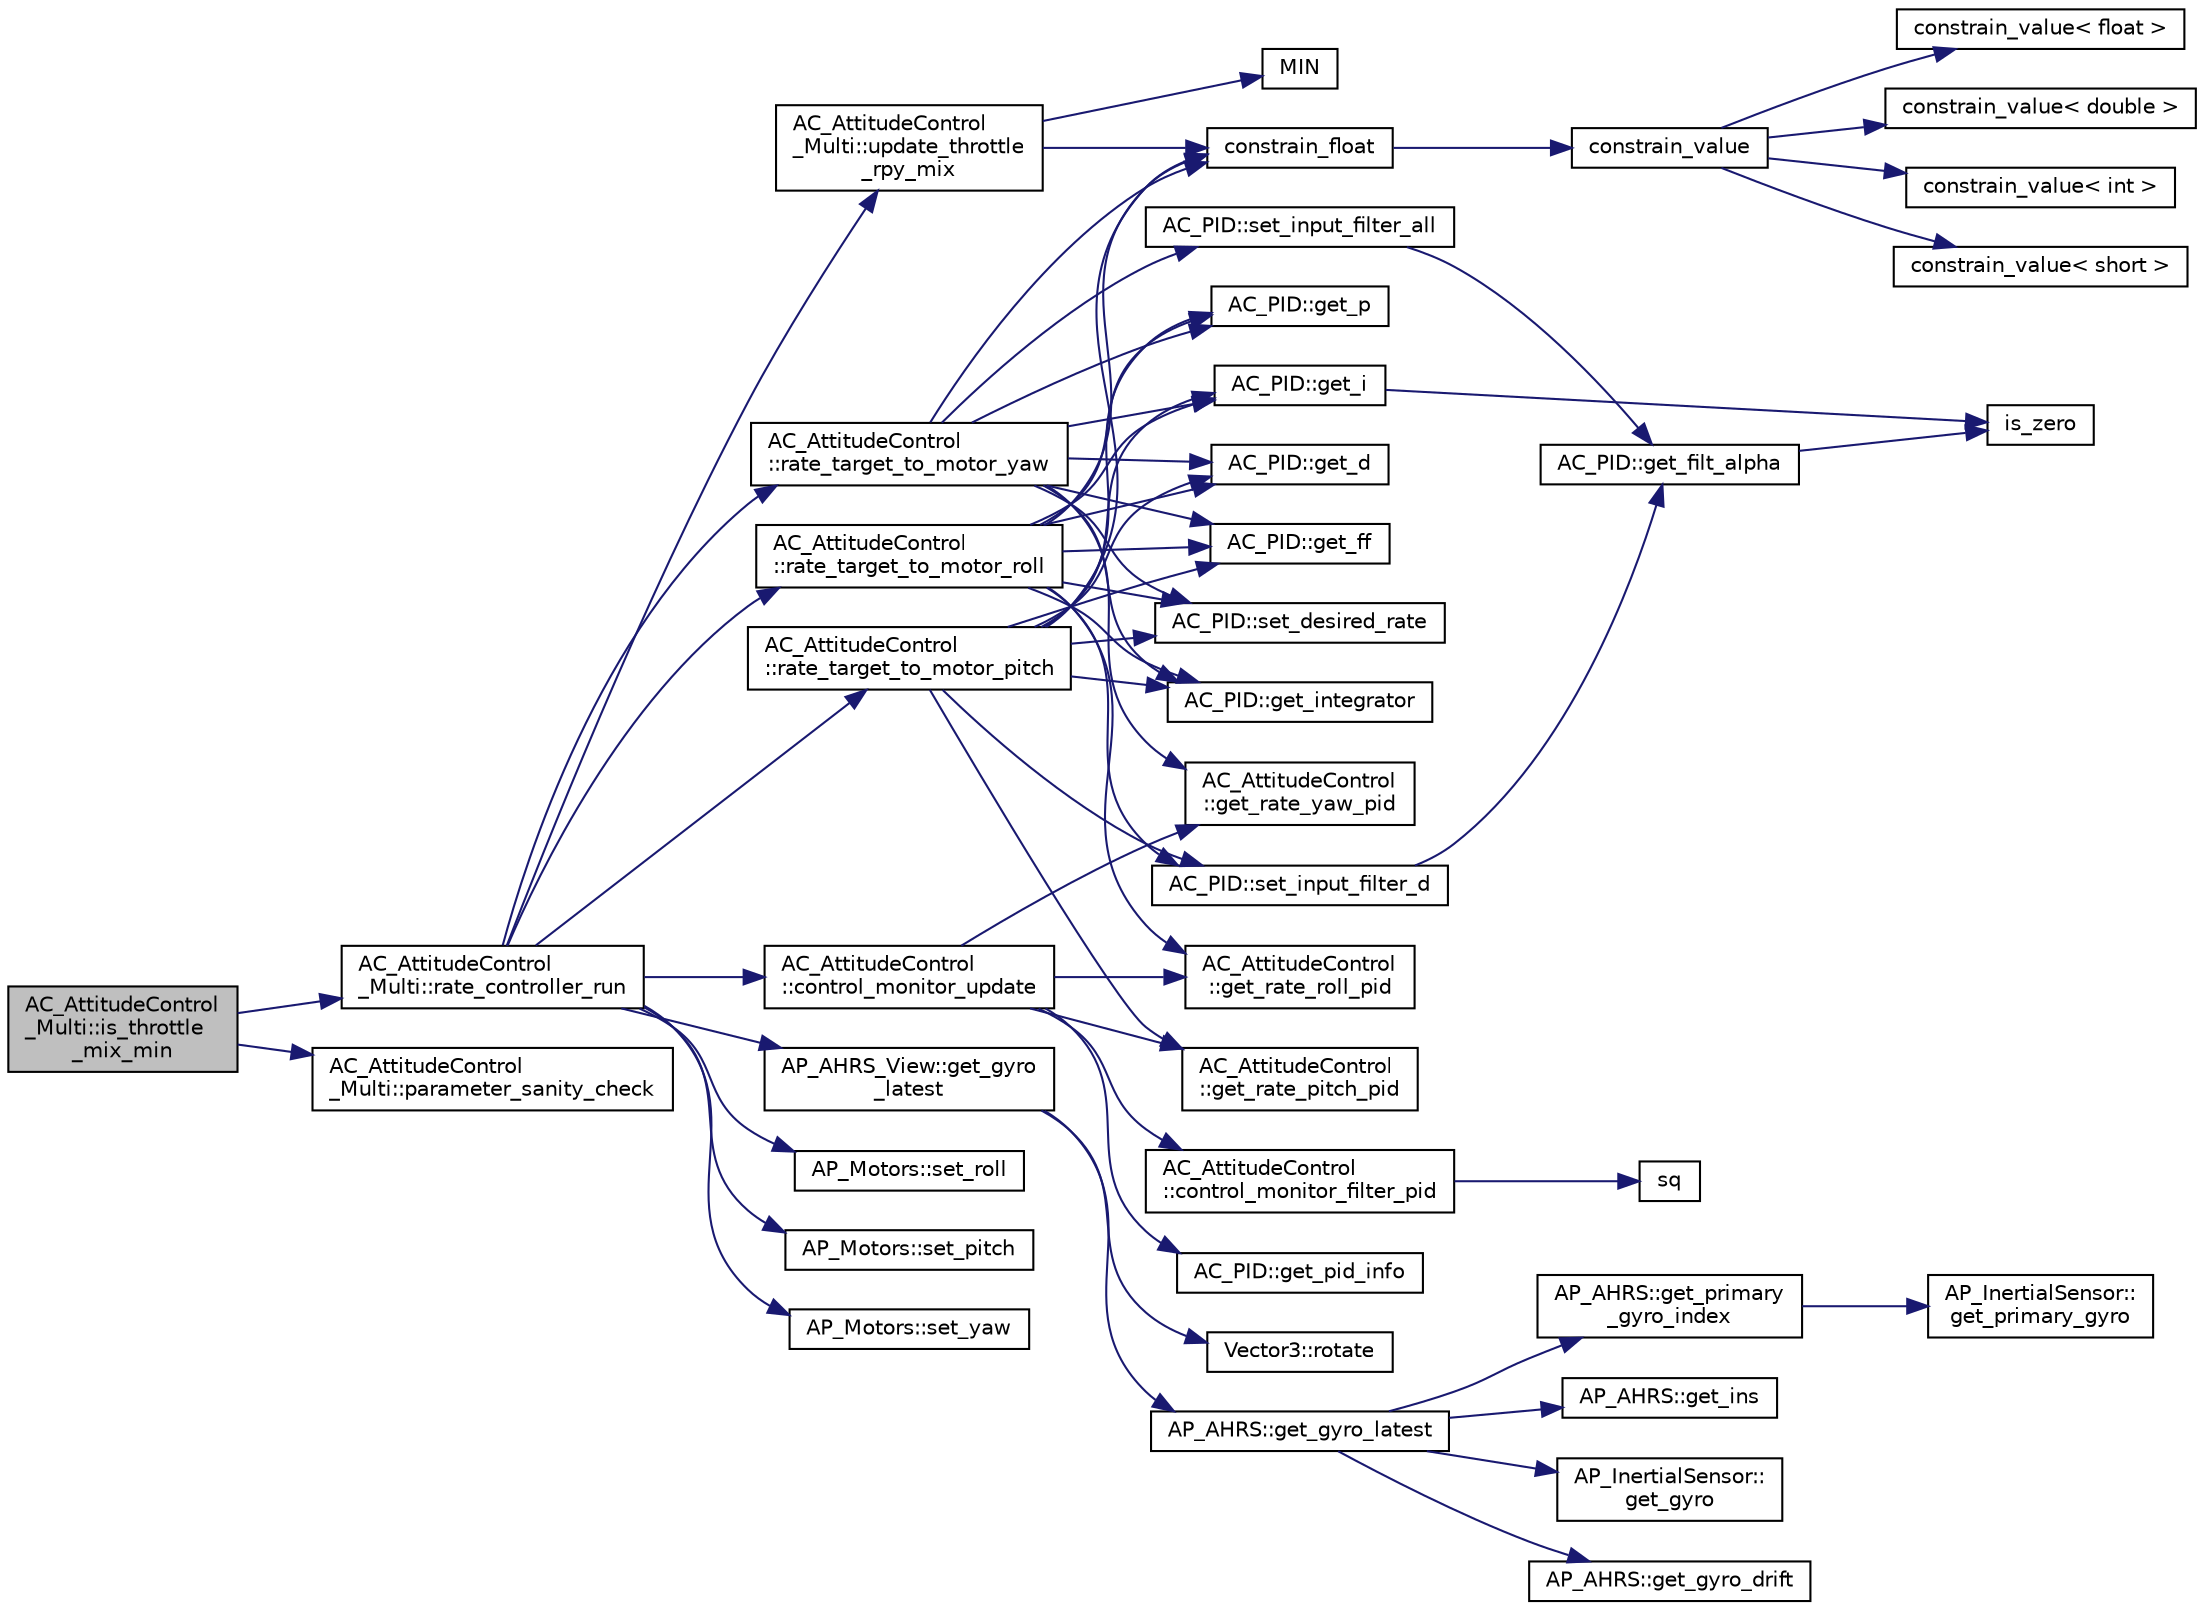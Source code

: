 digraph "AC_AttitudeControl_Multi::is_throttle_mix_min"
{
 // INTERACTIVE_SVG=YES
  edge [fontname="Helvetica",fontsize="10",labelfontname="Helvetica",labelfontsize="10"];
  node [fontname="Helvetica",fontsize="10",shape=record];
  rankdir="LR";
  Node1 [label="AC_AttitudeControl\l_Multi::is_throttle\l_mix_min",height=0.2,width=0.4,color="black", fillcolor="grey75", style="filled", fontcolor="black"];
  Node1 -> Node2 [color="midnightblue",fontsize="10",style="solid",fontname="Helvetica"];
  Node2 [label="AC_AttitudeControl\l_Multi::rate_controller_run",height=0.2,width=0.4,color="black", fillcolor="white", style="filled",URL="$classAC__AttitudeControl__Multi.html#a5b0f032a592442fb04a83ac254442b4c"];
  Node2 -> Node3 [color="midnightblue",fontsize="10",style="solid",fontname="Helvetica"];
  Node3 [label="AC_AttitudeControl\l_Multi::update_throttle\l_rpy_mix",height=0.2,width=0.4,color="black", fillcolor="white", style="filled",URL="$classAC__AttitudeControl__Multi.html#a9125f4bac934eae2cd431a50ea790f46"];
  Node3 -> Node4 [color="midnightblue",fontsize="10",style="solid",fontname="Helvetica"];
  Node4 [label="MIN",height=0.2,width=0.4,color="black", fillcolor="white", style="filled",URL="$AP__Math_8h.html#a6b187a3fa1e9f663e89175e7e8e213d6"];
  Node3 -> Node5 [color="midnightblue",fontsize="10",style="solid",fontname="Helvetica"];
  Node5 [label="constrain_float",height=0.2,width=0.4,color="black", fillcolor="white", style="filled",URL="$AP__Math_8h.html#ad525609d9dba6ffa556a0fbf08a3f9b4"];
  Node5 -> Node6 [color="midnightblue",fontsize="10",style="solid",fontname="Helvetica"];
  Node6 [label="constrain_value",height=0.2,width=0.4,color="black", fillcolor="white", style="filled",URL="$AP__Math_8h.html#a20e8f8671c282c69c1954652b6d61585"];
  Node6 -> Node7 [color="midnightblue",fontsize="10",style="solid",fontname="Helvetica"];
  Node7 [label="constrain_value\< int \>",height=0.2,width=0.4,color="black", fillcolor="white", style="filled",URL="$AP__Math_8cpp.html#a37e8e901754cb9c8e53a8e3030c82c50"];
  Node6 -> Node8 [color="midnightblue",fontsize="10",style="solid",fontname="Helvetica"];
  Node8 [label="constrain_value\< short \>",height=0.2,width=0.4,color="black", fillcolor="white", style="filled",URL="$AP__Math_8cpp.html#afdbe107ec1987d318a6347816fbf2b89"];
  Node6 -> Node9 [color="midnightblue",fontsize="10",style="solid",fontname="Helvetica"];
  Node9 [label="constrain_value\< float \>",height=0.2,width=0.4,color="black", fillcolor="white", style="filled",URL="$AP__Math_8cpp.html#ae6c621670c214da687de21d4e3a92587"];
  Node6 -> Node10 [color="midnightblue",fontsize="10",style="solid",fontname="Helvetica"];
  Node10 [label="constrain_value\< double \>",height=0.2,width=0.4,color="black", fillcolor="white", style="filled",URL="$AP__Math_8cpp.html#afe3990b00e9abc43fa97dfaf8e32f5c4"];
  Node2 -> Node11 [color="midnightblue",fontsize="10",style="solid",fontname="Helvetica"];
  Node11 [label="AP_AHRS_View::get_gyro\l_latest",height=0.2,width=0.4,color="black", fillcolor="white", style="filled",URL="$classAP__AHRS__View.html#aec99fce6a0287cfe2542ed2b7459d4d1"];
  Node11 -> Node12 [color="midnightblue",fontsize="10",style="solid",fontname="Helvetica"];
  Node12 [label="AP_AHRS::get_gyro_latest",height=0.2,width=0.4,color="black", fillcolor="white", style="filled",URL="$classAP__AHRS.html#a13ab26b0126885606c1d596072f8af04"];
  Node12 -> Node13 [color="midnightblue",fontsize="10",style="solid",fontname="Helvetica"];
  Node13 [label="AP_AHRS::get_primary\l_gyro_index",height=0.2,width=0.4,color="black", fillcolor="white", style="filled",URL="$classAP__AHRS.html#adf9f5cf9e3df1b4318252d07e2817993"];
  Node13 -> Node14 [color="midnightblue",fontsize="10",style="solid",fontname="Helvetica"];
  Node14 [label="AP_InertialSensor::\lget_primary_gyro",height=0.2,width=0.4,color="black", fillcolor="white", style="filled",URL="$classAP__InertialSensor.html#a7fa04e2f196b27b876d86966f64e1fed"];
  Node12 -> Node15 [color="midnightblue",fontsize="10",style="solid",fontname="Helvetica"];
  Node15 [label="AP_AHRS::get_ins",height=0.2,width=0.4,color="black", fillcolor="white", style="filled",URL="$classAP__AHRS.html#a14398c5d2ae68bbe1c67482a91909ad9"];
  Node12 -> Node16 [color="midnightblue",fontsize="10",style="solid",fontname="Helvetica"];
  Node16 [label="AP_InertialSensor::\lget_gyro",height=0.2,width=0.4,color="black", fillcolor="white", style="filled",URL="$classAP__InertialSensor.html#a6df2d8ad956d4f375bdee541102f16af"];
  Node12 -> Node17 [color="midnightblue",fontsize="10",style="solid",fontname="Helvetica"];
  Node17 [label="AP_AHRS::get_gyro_drift",height=0.2,width=0.4,color="black", fillcolor="white", style="filled",URL="$classAP__AHRS.html#a6876435645c1049077f33f225ab828f7"];
  Node11 -> Node18 [color="midnightblue",fontsize="10",style="solid",fontname="Helvetica"];
  Node18 [label="Vector3::rotate",height=0.2,width=0.4,color="black", fillcolor="white", style="filled",URL="$classVector3.html#a53d5701ae2db9492944550927279b7b8"];
  Node2 -> Node19 [color="midnightblue",fontsize="10",style="solid",fontname="Helvetica"];
  Node19 [label="AP_Motors::set_roll",height=0.2,width=0.4,color="black", fillcolor="white", style="filled",URL="$classAP__Motors.html#a6d8205956720e8f6afb1d2c403f66b64"];
  Node2 -> Node20 [color="midnightblue",fontsize="10",style="solid",fontname="Helvetica"];
  Node20 [label="AC_AttitudeControl\l::rate_target_to_motor_roll",height=0.2,width=0.4,color="black", fillcolor="white", style="filled",URL="$classAC__AttitudeControl.html#a11b25e42766e40c97e90d9dc33164b3e"];
  Node20 -> Node21 [color="midnightblue",fontsize="10",style="solid",fontname="Helvetica"];
  Node21 [label="AC_AttitudeControl\l::get_rate_roll_pid",height=0.2,width=0.4,color="black", fillcolor="white", style="filled",URL="$classAC__AttitudeControl.html#ad300b51e0777495496adddd1770ee920"];
  Node20 -> Node22 [color="midnightblue",fontsize="10",style="solid",fontname="Helvetica"];
  Node22 [label="AC_PID::set_input_filter_d",height=0.2,width=0.4,color="black", fillcolor="white", style="filled",URL="$classAC__PID.html#a0217a1314e284babe6fe0d3e3cf92601"];
  Node22 -> Node23 [color="midnightblue",fontsize="10",style="solid",fontname="Helvetica"];
  Node23 [label="AC_PID::get_filt_alpha",height=0.2,width=0.4,color="black", fillcolor="white", style="filled",URL="$classAC__PID.html#ac12ffbd4fd053c6152d403b69e07b8e1"];
  Node23 -> Node24 [color="midnightblue",fontsize="10",style="solid",fontname="Helvetica"];
  Node24 [label="is_zero",height=0.2,width=0.4,color="black", fillcolor="white", style="filled",URL="$AP__Math_8h.html#a2a12cce483e9b870da70d30406d82c60"];
  Node20 -> Node25 [color="midnightblue",fontsize="10",style="solid",fontname="Helvetica"];
  Node25 [label="AC_PID::set_desired_rate",height=0.2,width=0.4,color="black", fillcolor="white", style="filled",URL="$classAC__PID.html#a3f727ab395b401474027b6b9efcab5a3"];
  Node20 -> Node26 [color="midnightblue",fontsize="10",style="solid",fontname="Helvetica"];
  Node26 [label="AC_PID::get_integrator",height=0.2,width=0.4,color="black", fillcolor="white", style="filled",URL="$classAC__PID.html#a0fc275cae5ff46799af85af551c65870"];
  Node20 -> Node27 [color="midnightblue",fontsize="10",style="solid",fontname="Helvetica"];
  Node27 [label="AC_PID::get_i",height=0.2,width=0.4,color="black", fillcolor="white", style="filled",URL="$classAC__PID.html#a2d5bf9811a78c93a396ec1e37ae6fa0a"];
  Node27 -> Node24 [color="midnightblue",fontsize="10",style="solid",fontname="Helvetica"];
  Node20 -> Node28 [color="midnightblue",fontsize="10",style="solid",fontname="Helvetica"];
  Node28 [label="AC_PID::get_p",height=0.2,width=0.4,color="black", fillcolor="white", style="filled",URL="$classAC__PID.html#a4808bb2656a1e8d94c713e58a7a2a222"];
  Node20 -> Node29 [color="midnightblue",fontsize="10",style="solid",fontname="Helvetica"];
  Node29 [label="AC_PID::get_d",height=0.2,width=0.4,color="black", fillcolor="white", style="filled",URL="$classAC__PID.html#ad0c0510049ea37401920792e843bec86"];
  Node20 -> Node30 [color="midnightblue",fontsize="10",style="solid",fontname="Helvetica"];
  Node30 [label="AC_PID::get_ff",height=0.2,width=0.4,color="black", fillcolor="white", style="filled",URL="$classAC__PID.html#af8b4c040c43a28fbe025de765f38e90d"];
  Node20 -> Node5 [color="midnightblue",fontsize="10",style="solid",fontname="Helvetica"];
  Node2 -> Node31 [color="midnightblue",fontsize="10",style="solid",fontname="Helvetica"];
  Node31 [label="AP_Motors::set_pitch",height=0.2,width=0.4,color="black", fillcolor="white", style="filled",URL="$classAP__Motors.html#a81b4dce8b2b85b5e7042f7ccb6744afc"];
  Node2 -> Node32 [color="midnightblue",fontsize="10",style="solid",fontname="Helvetica"];
  Node32 [label="AC_AttitudeControl\l::rate_target_to_motor_pitch",height=0.2,width=0.4,color="black", fillcolor="white", style="filled",URL="$classAC__AttitudeControl.html#af828fefadbe69fe4b05db836886ffca5"];
  Node32 -> Node33 [color="midnightblue",fontsize="10",style="solid",fontname="Helvetica"];
  Node33 [label="AC_AttitudeControl\l::get_rate_pitch_pid",height=0.2,width=0.4,color="black", fillcolor="white", style="filled",URL="$classAC__AttitudeControl.html#a9e10a37d28eeb3d6476ec087b3bac3df"];
  Node32 -> Node22 [color="midnightblue",fontsize="10",style="solid",fontname="Helvetica"];
  Node32 -> Node25 [color="midnightblue",fontsize="10",style="solid",fontname="Helvetica"];
  Node32 -> Node26 [color="midnightblue",fontsize="10",style="solid",fontname="Helvetica"];
  Node32 -> Node27 [color="midnightblue",fontsize="10",style="solid",fontname="Helvetica"];
  Node32 -> Node28 [color="midnightblue",fontsize="10",style="solid",fontname="Helvetica"];
  Node32 -> Node29 [color="midnightblue",fontsize="10",style="solid",fontname="Helvetica"];
  Node32 -> Node30 [color="midnightblue",fontsize="10",style="solid",fontname="Helvetica"];
  Node32 -> Node5 [color="midnightblue",fontsize="10",style="solid",fontname="Helvetica"];
  Node2 -> Node34 [color="midnightblue",fontsize="10",style="solid",fontname="Helvetica"];
  Node34 [label="AP_Motors::set_yaw",height=0.2,width=0.4,color="black", fillcolor="white", style="filled",URL="$classAP__Motors.html#aeffa3aa472e13049df93f68ea7c2994b"];
  Node2 -> Node35 [color="midnightblue",fontsize="10",style="solid",fontname="Helvetica"];
  Node35 [label="AC_AttitudeControl\l::rate_target_to_motor_yaw",height=0.2,width=0.4,color="black", fillcolor="white", style="filled",URL="$classAC__AttitudeControl.html#aaa638b2161d9a8cddfa0750ab02fb378"];
  Node35 -> Node36 [color="midnightblue",fontsize="10",style="solid",fontname="Helvetica"];
  Node36 [label="AC_AttitudeControl\l::get_rate_yaw_pid",height=0.2,width=0.4,color="black", fillcolor="white", style="filled",URL="$classAC__AttitudeControl.html#a9e430ac947e0924fdc83280a4ed552bf"];
  Node35 -> Node37 [color="midnightblue",fontsize="10",style="solid",fontname="Helvetica"];
  Node37 [label="AC_PID::set_input_filter_all",height=0.2,width=0.4,color="black", fillcolor="white", style="filled",URL="$classAC__PID.html#ac267330f1299f011febcaaba47994af7"];
  Node37 -> Node23 [color="midnightblue",fontsize="10",style="solid",fontname="Helvetica"];
  Node35 -> Node25 [color="midnightblue",fontsize="10",style="solid",fontname="Helvetica"];
  Node35 -> Node26 [color="midnightblue",fontsize="10",style="solid",fontname="Helvetica"];
  Node35 -> Node27 [color="midnightblue",fontsize="10",style="solid",fontname="Helvetica"];
  Node35 -> Node28 [color="midnightblue",fontsize="10",style="solid",fontname="Helvetica"];
  Node35 -> Node29 [color="midnightblue",fontsize="10",style="solid",fontname="Helvetica"];
  Node35 -> Node30 [color="midnightblue",fontsize="10",style="solid",fontname="Helvetica"];
  Node35 -> Node5 [color="midnightblue",fontsize="10",style="solid",fontname="Helvetica"];
  Node2 -> Node38 [color="midnightblue",fontsize="10",style="solid",fontname="Helvetica"];
  Node38 [label="AC_AttitudeControl\l::control_monitor_update",height=0.2,width=0.4,color="black", fillcolor="white", style="filled",URL="$classAC__AttitudeControl.html#a487553ac1448b6ba791d029c9cf18dac"];
  Node38 -> Node21 [color="midnightblue",fontsize="10",style="solid",fontname="Helvetica"];
  Node38 -> Node39 [color="midnightblue",fontsize="10",style="solid",fontname="Helvetica"];
  Node39 [label="AC_PID::get_pid_info",height=0.2,width=0.4,color="black", fillcolor="white", style="filled",URL="$classAC__PID.html#aac49c9e75c7bea524fab440e27c6a0fa"];
  Node38 -> Node40 [color="midnightblue",fontsize="10",style="solid",fontname="Helvetica"];
  Node40 [label="AC_AttitudeControl\l::control_monitor_filter_pid",height=0.2,width=0.4,color="black", fillcolor="white", style="filled",URL="$classAC__AttitudeControl.html#a9f960478035a8b88322dc90f32b60056"];
  Node40 -> Node41 [color="midnightblue",fontsize="10",style="solid",fontname="Helvetica"];
  Node41 [label="sq",height=0.2,width=0.4,color="black", fillcolor="white", style="filled",URL="$AP__Math_8h.html#a0375e3d67fd3911cacee5c3e1408c0f2"];
  Node38 -> Node33 [color="midnightblue",fontsize="10",style="solid",fontname="Helvetica"];
  Node38 -> Node36 [color="midnightblue",fontsize="10",style="solid",fontname="Helvetica"];
  Node1 -> Node42 [color="midnightblue",fontsize="10",style="solid",fontname="Helvetica"];
  Node42 [label="AC_AttitudeControl\l_Multi::parameter_sanity_check",height=0.2,width=0.4,color="black", fillcolor="white", style="filled",URL="$classAC__AttitudeControl__Multi.html#acb2726f92fe8ff68d3f241d99160a2c3"];
}
